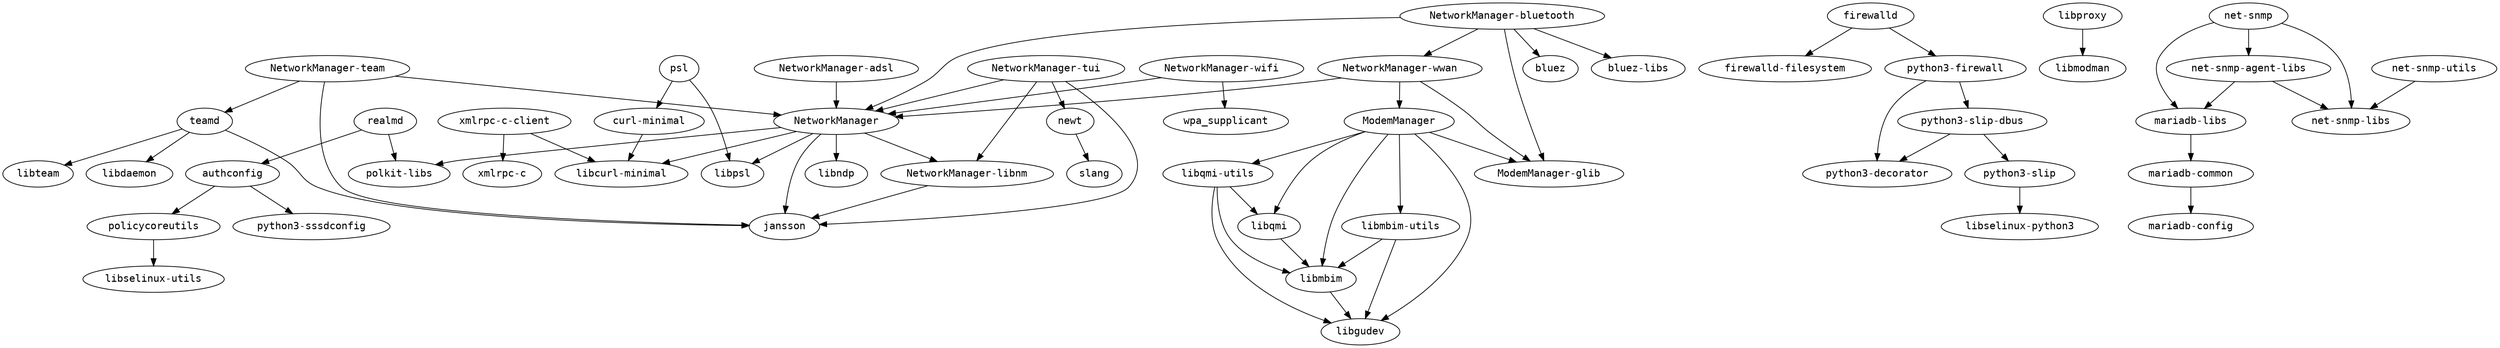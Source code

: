 strict digraph G {
node [fontname=monospace];
  "authconfig" -> "policycoreutils";
  "authconfig" -> "python3-sssdconfig";
  "curl-minimal" -> "libcurl-minimal";
  "firewalld" -> "firewalld-filesystem";
  "firewalld" -> "python3-firewall";
  "libmbim" -> "libgudev";
  "libmbim-utils" -> "libgudev";
  "libmbim-utils" -> "libmbim";
  "libproxy" -> "libmodman";
  "libqmi" -> "libmbim";
  "libqmi-utils" -> "libgudev";
  "libqmi-utils" -> "libmbim";
  "libqmi-utils" -> "libqmi";
  "mariadb-common" -> "mariadb-config";
  "mariadb-libs" -> "mariadb-common";
  "ModemManager" -> "libgudev";
  "ModemManager" -> "libmbim";
  "ModemManager" -> "libmbim-utils";
  "ModemManager" -> "libqmi";
  "ModemManager" -> "libqmi-utils";
  "ModemManager" -> "ModemManager-glib";
  "net-snmp-agent-libs" -> "mariadb-libs";
  "net-snmp-agent-libs" -> "net-snmp-libs";
  "net-snmp" -> "mariadb-libs";
  "net-snmp" -> "net-snmp-agent-libs";
  "net-snmp" -> "net-snmp-libs";
  "net-snmp-utils" -> "net-snmp-libs";
  "NetworkManager-adsl" -> "NetworkManager";
  "NetworkManager-bluetooth" -> "bluez";
  "NetworkManager-bluetooth" -> "bluez-libs";
  "NetworkManager-bluetooth" -> "ModemManager-glib";
  "NetworkManager-bluetooth" -> "NetworkManager";
  "NetworkManager-bluetooth" -> "NetworkManager-wwan";
  "NetworkManager" -> "jansson";
  "NetworkManager" -> "libcurl-minimal";
  "NetworkManager" -> "libndp";
  "NetworkManager-libnm" -> "jansson";
  "NetworkManager" -> "libpsl";
  "NetworkManager" -> "NetworkManager-libnm";
  "NetworkManager" -> "polkit-libs";
  "NetworkManager-team" -> "jansson";
  "NetworkManager-team" -> "NetworkManager";
  "NetworkManager-team" -> "teamd";
  "NetworkManager-tui" -> "jansson";
  "NetworkManager-tui" -> "NetworkManager";
  "NetworkManager-tui" -> "NetworkManager-libnm";
  "NetworkManager-tui" -> "newt";
  "NetworkManager-wifi" -> "NetworkManager";
  "NetworkManager-wifi" -> "wpa_supplicant";
  "NetworkManager-wwan" -> "ModemManager";
  "NetworkManager-wwan" -> "ModemManager-glib";
  "NetworkManager-wwan" -> "NetworkManager";
  "newt" -> "slang";
  "policycoreutils" -> "libselinux-utils";
  "psl" -> "curl-minimal";
  "psl" -> "libpsl";
  "python3-firewall" -> "python3-decorator";
  "python3-firewall" -> "python3-slip-dbus";
  "python3-slip-dbus" -> "python3-decorator";
  "python3-slip-dbus" -> "python3-slip";
  "python3-slip" -> "libselinux-python3";
  "realmd" -> "authconfig";
  "realmd" -> "polkit-libs";
  "teamd" -> "jansson";
  "teamd" -> "libdaemon";
  "teamd" -> "libteam";
  "xmlrpc-c-client" -> "libcurl-minimal";
  "xmlrpc-c-client" -> "xmlrpc-c";
}
